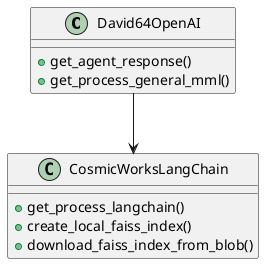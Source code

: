 @startuml class_diagram.puml
class David64OpenAI {
  +get_agent_response()
  +get_process_general_mml()
}
class CosmicWorksLangChain {
  +get_process_langchain()
  +create_local_faiss_index()
  +download_faiss_index_from_blob()
}
David64OpenAI --> CosmicWorksLangChain
@enduml